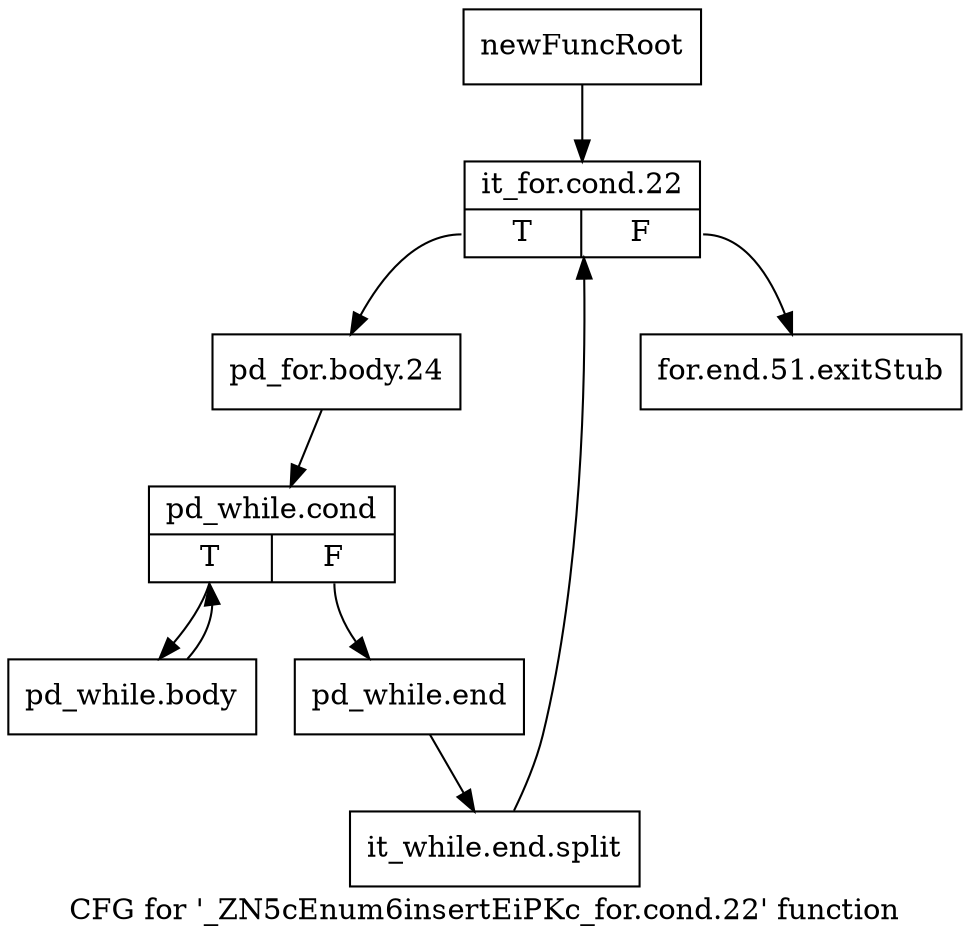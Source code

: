digraph "CFG for '_ZN5cEnum6insertEiPKc_for.cond.22' function" {
	label="CFG for '_ZN5cEnum6insertEiPKc_for.cond.22' function";

	Node0x2202060 [shape=record,label="{newFuncRoot}"];
	Node0x2202060 -> Node0x2202100;
	Node0x22020b0 [shape=record,label="{for.end.51.exitStub}"];
	Node0x2202100 [shape=record,label="{it_for.cond.22|{<s0>T|<s1>F}}"];
	Node0x2202100:s0 -> Node0x2202150;
	Node0x2202100:s1 -> Node0x22020b0;
	Node0x2202150 [shape=record,label="{pd_for.body.24}"];
	Node0x2202150 -> Node0x22021a0;
	Node0x22021a0 [shape=record,label="{pd_while.cond|{<s0>T|<s1>F}}"];
	Node0x22021a0:s0 -> Node0x2202240;
	Node0x22021a0:s1 -> Node0x22021f0;
	Node0x22021f0 [shape=record,label="{pd_while.end}"];
	Node0x22021f0 -> Node0x45b5510;
	Node0x45b5510 [shape=record,label="{it_while.end.split}"];
	Node0x45b5510 -> Node0x2202100;
	Node0x2202240 [shape=record,label="{pd_while.body}"];
	Node0x2202240 -> Node0x22021a0;
}
